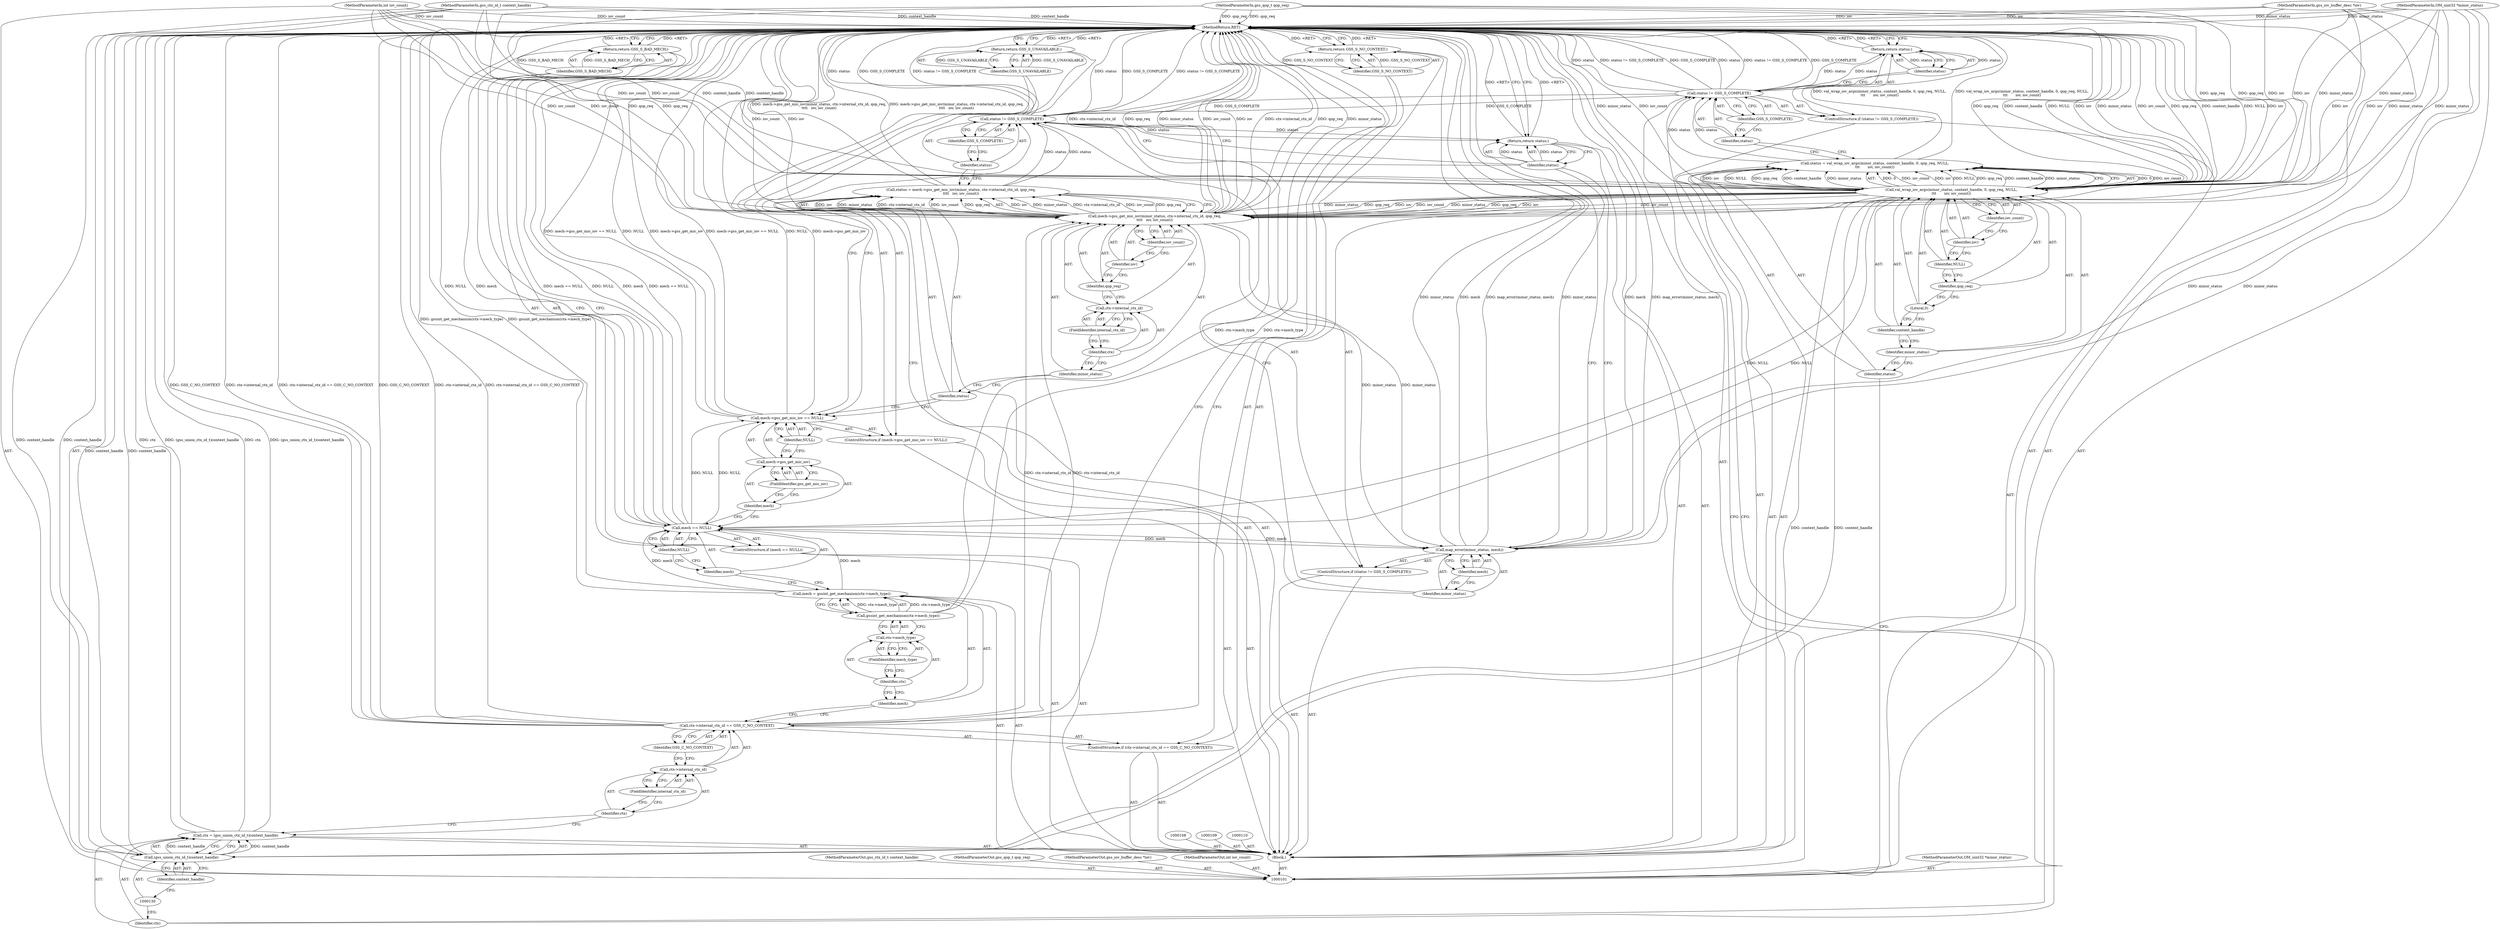 digraph "0_krb5_56f7b1bc95a2a3eeb420e069e7655fb181ade5cf_17" {
"1000179" [label="(MethodReturn,RET)"];
"1000102" [label="(MethodParameterIn,OM_uint32 *minor_status)"];
"1000243" [label="(MethodParameterOut,OM_uint32 *minor_status)"];
"1000103" [label="(MethodParameterIn,gss_ctx_id_t context_handle)"];
"1000244" [label="(MethodParameterOut,gss_ctx_id_t context_handle)"];
"1000124" [label="(Identifier,GSS_S_COMPLETE)"];
"1000121" [label="(ControlStructure,if (status != GSS_S_COMPLETE))"];
"1000122" [label="(Call,status != GSS_S_COMPLETE)"];
"1000123" [label="(Identifier,status)"];
"1000125" [label="(Return,return status;)"];
"1000126" [label="(Identifier,status)"];
"1000129" [label="(Call,(gss_union_ctx_id_t)context_handle)"];
"1000131" [label="(Identifier,context_handle)"];
"1000127" [label="(Call,ctx = (gss_union_ctx_id_t)context_handle)"];
"1000128" [label="(Identifier,ctx)"];
"1000136" [label="(FieldIdentifier,internal_ctx_id)"];
"1000137" [label="(Identifier,GSS_C_NO_CONTEXT)"];
"1000132" [label="(ControlStructure,if (ctx->internal_ctx_id == GSS_C_NO_CONTEXT))"];
"1000133" [label="(Call,ctx->internal_ctx_id == GSS_C_NO_CONTEXT)"];
"1000134" [label="(Call,ctx->internal_ctx_id)"];
"1000135" [label="(Identifier,ctx)"];
"1000138" [label="(Return,return GSS_S_NO_CONTEXT;)"];
"1000139" [label="(Identifier,GSS_S_NO_CONTEXT)"];
"1000142" [label="(Call,gssint_get_mechanism(ctx->mech_type))"];
"1000143" [label="(Call,ctx->mech_type)"];
"1000144" [label="(Identifier,ctx)"];
"1000145" [label="(FieldIdentifier,mech_type)"];
"1000140" [label="(Call,mech = gssint_get_mechanism(ctx->mech_type))"];
"1000141" [label="(Identifier,mech)"];
"1000149" [label="(Identifier,NULL)"];
"1000146" [label="(ControlStructure,if (mech == NULL))"];
"1000147" [label="(Call,mech == NULL)"];
"1000148" [label="(Identifier,mech)"];
"1000150" [label="(Return,return GSS_S_BAD_MECH;)"];
"1000151" [label="(Identifier,GSS_S_BAD_MECH)"];
"1000104" [label="(MethodParameterIn,gss_qop_t qop_req)"];
"1000245" [label="(MethodParameterOut,gss_qop_t qop_req)"];
"1000105" [label="(MethodParameterIn,gss_iov_buffer_desc *iov)"];
"1000246" [label="(MethodParameterOut,gss_iov_buffer_desc *iov)"];
"1000106" [label="(MethodParameterIn,int iov_count)"];
"1000247" [label="(MethodParameterOut,int iov_count)"];
"1000156" [label="(FieldIdentifier,gss_get_mic_iov)"];
"1000157" [label="(Identifier,NULL)"];
"1000152" [label="(ControlStructure,if (mech->gss_get_mic_iov == NULL))"];
"1000153" [label="(Call,mech->gss_get_mic_iov == NULL)"];
"1000154" [label="(Call,mech->gss_get_mic_iov)"];
"1000155" [label="(Identifier,mech)"];
"1000158" [label="(Return,return GSS_S_UNAVAILABLE;)"];
"1000159" [label="(Identifier,GSS_S_UNAVAILABLE)"];
"1000162" [label="(Call,mech->gss_get_mic_iov(minor_status, ctx->internal_ctx_id, qop_req,\n\t\t\t\t   iov, iov_count))"];
"1000163" [label="(Identifier,minor_status)"];
"1000160" [label="(Call,status = mech->gss_get_mic_iov(minor_status, ctx->internal_ctx_id, qop_req,\n\t\t\t\t   iov, iov_count))"];
"1000161" [label="(Identifier,status)"];
"1000164" [label="(Call,ctx->internal_ctx_id)"];
"1000165" [label="(Identifier,ctx)"];
"1000166" [label="(FieldIdentifier,internal_ctx_id)"];
"1000167" [label="(Identifier,qop_req)"];
"1000169" [label="(Identifier,iov_count)"];
"1000168" [label="(Identifier,iov)"];
"1000173" [label="(Identifier,GSS_S_COMPLETE)"];
"1000170" [label="(ControlStructure,if (status != GSS_S_COMPLETE))"];
"1000171" [label="(Call,status != GSS_S_COMPLETE)"];
"1000172" [label="(Identifier,status)"];
"1000174" [label="(Call,map_error(minor_status, mech))"];
"1000175" [label="(Identifier,minor_status)"];
"1000176" [label="(Identifier,mech)"];
"1000178" [label="(Identifier,status)"];
"1000177" [label="(Return,return status;)"];
"1000107" [label="(Block,)"];
"1000113" [label="(Call,val_wrap_iov_args(minor_status, context_handle, 0, qop_req, NULL,\n\t\t\t       iov, iov_count))"];
"1000114" [label="(Identifier,minor_status)"];
"1000111" [label="(Call,status = val_wrap_iov_args(minor_status, context_handle, 0, qop_req, NULL,\n\t\t\t       iov, iov_count))"];
"1000112" [label="(Identifier,status)"];
"1000115" [label="(Identifier,context_handle)"];
"1000116" [label="(Literal,0)"];
"1000117" [label="(Identifier,qop_req)"];
"1000118" [label="(Identifier,NULL)"];
"1000119" [label="(Identifier,iov)"];
"1000120" [label="(Identifier,iov_count)"];
"1000179" -> "1000101"  [label="AST: "];
"1000179" -> "1000125"  [label="CFG: "];
"1000179" -> "1000138"  [label="CFG: "];
"1000179" -> "1000150"  [label="CFG: "];
"1000179" -> "1000158"  [label="CFG: "];
"1000179" -> "1000177"  [label="CFG: "];
"1000125" -> "1000179"  [label="DDG: <RET>"];
"1000113" -> "1000179"  [label="DDG: qop_req"];
"1000113" -> "1000179"  [label="DDG: context_handle"];
"1000113" -> "1000179"  [label="DDG: NULL"];
"1000113" -> "1000179"  [label="DDG: iov"];
"1000113" -> "1000179"  [label="DDG: minor_status"];
"1000113" -> "1000179"  [label="DDG: iov_count"];
"1000162" -> "1000179"  [label="DDG: iov_count"];
"1000162" -> "1000179"  [label="DDG: iov"];
"1000162" -> "1000179"  [label="DDG: ctx->internal_ctx_id"];
"1000162" -> "1000179"  [label="DDG: qop_req"];
"1000162" -> "1000179"  [label="DDG: minor_status"];
"1000153" -> "1000179"  [label="DDG: NULL"];
"1000153" -> "1000179"  [label="DDG: mech->gss_get_mic_iov"];
"1000153" -> "1000179"  [label="DDG: mech->gss_get_mic_iov == NULL"];
"1000104" -> "1000179"  [label="DDG: qop_req"];
"1000105" -> "1000179"  [label="DDG: iov"];
"1000122" -> "1000179"  [label="DDG: status"];
"1000122" -> "1000179"  [label="DDG: status != GSS_S_COMPLETE"];
"1000122" -> "1000179"  [label="DDG: GSS_S_COMPLETE"];
"1000127" -> "1000179"  [label="DDG: ctx"];
"1000127" -> "1000179"  [label="DDG: (gss_union_ctx_id_t)context_handle"];
"1000171" -> "1000179"  [label="DDG: status"];
"1000171" -> "1000179"  [label="DDG: GSS_S_COMPLETE"];
"1000171" -> "1000179"  [label="DDG: status != GSS_S_COMPLETE"];
"1000140" -> "1000179"  [label="DDG: gssint_get_mechanism(ctx->mech_type)"];
"1000103" -> "1000179"  [label="DDG: context_handle"];
"1000133" -> "1000179"  [label="DDG: ctx->internal_ctx_id"];
"1000133" -> "1000179"  [label="DDG: ctx->internal_ctx_id == GSS_C_NO_CONTEXT"];
"1000133" -> "1000179"  [label="DDG: GSS_C_NO_CONTEXT"];
"1000147" -> "1000179"  [label="DDG: NULL"];
"1000147" -> "1000179"  [label="DDG: mech"];
"1000147" -> "1000179"  [label="DDG: mech == NULL"];
"1000174" -> "1000179"  [label="DDG: mech"];
"1000174" -> "1000179"  [label="DDG: map_error(minor_status, mech)"];
"1000174" -> "1000179"  [label="DDG: minor_status"];
"1000102" -> "1000179"  [label="DDG: minor_status"];
"1000111" -> "1000179"  [label="DDG: val_wrap_iov_args(minor_status, context_handle, 0, qop_req, NULL,\n\t\t\t       iov, iov_count)"];
"1000142" -> "1000179"  [label="DDG: ctx->mech_type"];
"1000160" -> "1000179"  [label="DDG: mech->gss_get_mic_iov(minor_status, ctx->internal_ctx_id, qop_req,\n\t\t\t\t   iov, iov_count)"];
"1000106" -> "1000179"  [label="DDG: iov_count"];
"1000129" -> "1000179"  [label="DDG: context_handle"];
"1000158" -> "1000179"  [label="DDG: <RET>"];
"1000138" -> "1000179"  [label="DDG: <RET>"];
"1000177" -> "1000179"  [label="DDG: <RET>"];
"1000150" -> "1000179"  [label="DDG: <RET>"];
"1000102" -> "1000101"  [label="AST: "];
"1000102" -> "1000179"  [label="DDG: minor_status"];
"1000102" -> "1000113"  [label="DDG: minor_status"];
"1000102" -> "1000162"  [label="DDG: minor_status"];
"1000102" -> "1000174"  [label="DDG: minor_status"];
"1000243" -> "1000101"  [label="AST: "];
"1000103" -> "1000101"  [label="AST: "];
"1000103" -> "1000179"  [label="DDG: context_handle"];
"1000103" -> "1000113"  [label="DDG: context_handle"];
"1000103" -> "1000129"  [label="DDG: context_handle"];
"1000244" -> "1000101"  [label="AST: "];
"1000124" -> "1000122"  [label="AST: "];
"1000124" -> "1000123"  [label="CFG: "];
"1000122" -> "1000124"  [label="CFG: "];
"1000121" -> "1000107"  [label="AST: "];
"1000122" -> "1000121"  [label="AST: "];
"1000125" -> "1000121"  [label="AST: "];
"1000122" -> "1000121"  [label="AST: "];
"1000122" -> "1000124"  [label="CFG: "];
"1000123" -> "1000122"  [label="AST: "];
"1000124" -> "1000122"  [label="AST: "];
"1000126" -> "1000122"  [label="CFG: "];
"1000128" -> "1000122"  [label="CFG: "];
"1000122" -> "1000179"  [label="DDG: status"];
"1000122" -> "1000179"  [label="DDG: status != GSS_S_COMPLETE"];
"1000122" -> "1000179"  [label="DDG: GSS_S_COMPLETE"];
"1000111" -> "1000122"  [label="DDG: status"];
"1000122" -> "1000125"  [label="DDG: status"];
"1000122" -> "1000171"  [label="DDG: GSS_S_COMPLETE"];
"1000123" -> "1000122"  [label="AST: "];
"1000123" -> "1000111"  [label="CFG: "];
"1000124" -> "1000123"  [label="CFG: "];
"1000125" -> "1000121"  [label="AST: "];
"1000125" -> "1000126"  [label="CFG: "];
"1000126" -> "1000125"  [label="AST: "];
"1000179" -> "1000125"  [label="CFG: "];
"1000125" -> "1000179"  [label="DDG: <RET>"];
"1000126" -> "1000125"  [label="DDG: status"];
"1000122" -> "1000125"  [label="DDG: status"];
"1000126" -> "1000125"  [label="AST: "];
"1000126" -> "1000122"  [label="CFG: "];
"1000125" -> "1000126"  [label="CFG: "];
"1000126" -> "1000125"  [label="DDG: status"];
"1000129" -> "1000127"  [label="AST: "];
"1000129" -> "1000131"  [label="CFG: "];
"1000130" -> "1000129"  [label="AST: "];
"1000131" -> "1000129"  [label="AST: "];
"1000127" -> "1000129"  [label="CFG: "];
"1000129" -> "1000179"  [label="DDG: context_handle"];
"1000129" -> "1000127"  [label="DDG: context_handle"];
"1000113" -> "1000129"  [label="DDG: context_handle"];
"1000103" -> "1000129"  [label="DDG: context_handle"];
"1000131" -> "1000129"  [label="AST: "];
"1000131" -> "1000130"  [label="CFG: "];
"1000129" -> "1000131"  [label="CFG: "];
"1000127" -> "1000107"  [label="AST: "];
"1000127" -> "1000129"  [label="CFG: "];
"1000128" -> "1000127"  [label="AST: "];
"1000129" -> "1000127"  [label="AST: "];
"1000135" -> "1000127"  [label="CFG: "];
"1000127" -> "1000179"  [label="DDG: ctx"];
"1000127" -> "1000179"  [label="DDG: (gss_union_ctx_id_t)context_handle"];
"1000129" -> "1000127"  [label="DDG: context_handle"];
"1000128" -> "1000127"  [label="AST: "];
"1000128" -> "1000122"  [label="CFG: "];
"1000130" -> "1000128"  [label="CFG: "];
"1000136" -> "1000134"  [label="AST: "];
"1000136" -> "1000135"  [label="CFG: "];
"1000134" -> "1000136"  [label="CFG: "];
"1000137" -> "1000133"  [label="AST: "];
"1000137" -> "1000134"  [label="CFG: "];
"1000133" -> "1000137"  [label="CFG: "];
"1000132" -> "1000107"  [label="AST: "];
"1000133" -> "1000132"  [label="AST: "];
"1000138" -> "1000132"  [label="AST: "];
"1000133" -> "1000132"  [label="AST: "];
"1000133" -> "1000137"  [label="CFG: "];
"1000134" -> "1000133"  [label="AST: "];
"1000137" -> "1000133"  [label="AST: "];
"1000139" -> "1000133"  [label="CFG: "];
"1000141" -> "1000133"  [label="CFG: "];
"1000133" -> "1000179"  [label="DDG: ctx->internal_ctx_id"];
"1000133" -> "1000179"  [label="DDG: ctx->internal_ctx_id == GSS_C_NO_CONTEXT"];
"1000133" -> "1000179"  [label="DDG: GSS_C_NO_CONTEXT"];
"1000133" -> "1000162"  [label="DDG: ctx->internal_ctx_id"];
"1000134" -> "1000133"  [label="AST: "];
"1000134" -> "1000136"  [label="CFG: "];
"1000135" -> "1000134"  [label="AST: "];
"1000136" -> "1000134"  [label="AST: "];
"1000137" -> "1000134"  [label="CFG: "];
"1000135" -> "1000134"  [label="AST: "];
"1000135" -> "1000127"  [label="CFG: "];
"1000136" -> "1000135"  [label="CFG: "];
"1000138" -> "1000132"  [label="AST: "];
"1000138" -> "1000139"  [label="CFG: "];
"1000139" -> "1000138"  [label="AST: "];
"1000179" -> "1000138"  [label="CFG: "];
"1000138" -> "1000179"  [label="DDG: <RET>"];
"1000139" -> "1000138"  [label="DDG: GSS_S_NO_CONTEXT"];
"1000139" -> "1000138"  [label="AST: "];
"1000139" -> "1000133"  [label="CFG: "];
"1000138" -> "1000139"  [label="CFG: "];
"1000139" -> "1000138"  [label="DDG: GSS_S_NO_CONTEXT"];
"1000142" -> "1000140"  [label="AST: "];
"1000142" -> "1000143"  [label="CFG: "];
"1000143" -> "1000142"  [label="AST: "];
"1000140" -> "1000142"  [label="CFG: "];
"1000142" -> "1000179"  [label="DDG: ctx->mech_type"];
"1000142" -> "1000140"  [label="DDG: ctx->mech_type"];
"1000143" -> "1000142"  [label="AST: "];
"1000143" -> "1000145"  [label="CFG: "];
"1000144" -> "1000143"  [label="AST: "];
"1000145" -> "1000143"  [label="AST: "];
"1000142" -> "1000143"  [label="CFG: "];
"1000144" -> "1000143"  [label="AST: "];
"1000144" -> "1000141"  [label="CFG: "];
"1000145" -> "1000144"  [label="CFG: "];
"1000145" -> "1000143"  [label="AST: "];
"1000145" -> "1000144"  [label="CFG: "];
"1000143" -> "1000145"  [label="CFG: "];
"1000140" -> "1000107"  [label="AST: "];
"1000140" -> "1000142"  [label="CFG: "];
"1000141" -> "1000140"  [label="AST: "];
"1000142" -> "1000140"  [label="AST: "];
"1000148" -> "1000140"  [label="CFG: "];
"1000140" -> "1000179"  [label="DDG: gssint_get_mechanism(ctx->mech_type)"];
"1000142" -> "1000140"  [label="DDG: ctx->mech_type"];
"1000140" -> "1000147"  [label="DDG: mech"];
"1000141" -> "1000140"  [label="AST: "];
"1000141" -> "1000133"  [label="CFG: "];
"1000144" -> "1000141"  [label="CFG: "];
"1000149" -> "1000147"  [label="AST: "];
"1000149" -> "1000148"  [label="CFG: "];
"1000147" -> "1000149"  [label="CFG: "];
"1000146" -> "1000107"  [label="AST: "];
"1000147" -> "1000146"  [label="AST: "];
"1000150" -> "1000146"  [label="AST: "];
"1000147" -> "1000146"  [label="AST: "];
"1000147" -> "1000149"  [label="CFG: "];
"1000148" -> "1000147"  [label="AST: "];
"1000149" -> "1000147"  [label="AST: "];
"1000151" -> "1000147"  [label="CFG: "];
"1000155" -> "1000147"  [label="CFG: "];
"1000147" -> "1000179"  [label="DDG: NULL"];
"1000147" -> "1000179"  [label="DDG: mech"];
"1000147" -> "1000179"  [label="DDG: mech == NULL"];
"1000140" -> "1000147"  [label="DDG: mech"];
"1000113" -> "1000147"  [label="DDG: NULL"];
"1000147" -> "1000153"  [label="DDG: NULL"];
"1000147" -> "1000174"  [label="DDG: mech"];
"1000148" -> "1000147"  [label="AST: "];
"1000148" -> "1000140"  [label="CFG: "];
"1000149" -> "1000148"  [label="CFG: "];
"1000150" -> "1000146"  [label="AST: "];
"1000150" -> "1000151"  [label="CFG: "];
"1000151" -> "1000150"  [label="AST: "];
"1000179" -> "1000150"  [label="CFG: "];
"1000150" -> "1000179"  [label="DDG: <RET>"];
"1000151" -> "1000150"  [label="DDG: GSS_S_BAD_MECH"];
"1000151" -> "1000150"  [label="AST: "];
"1000151" -> "1000147"  [label="CFG: "];
"1000150" -> "1000151"  [label="CFG: "];
"1000151" -> "1000150"  [label="DDG: GSS_S_BAD_MECH"];
"1000104" -> "1000101"  [label="AST: "];
"1000104" -> "1000179"  [label="DDG: qop_req"];
"1000104" -> "1000113"  [label="DDG: qop_req"];
"1000104" -> "1000162"  [label="DDG: qop_req"];
"1000245" -> "1000101"  [label="AST: "];
"1000105" -> "1000101"  [label="AST: "];
"1000105" -> "1000179"  [label="DDG: iov"];
"1000105" -> "1000113"  [label="DDG: iov"];
"1000105" -> "1000162"  [label="DDG: iov"];
"1000246" -> "1000101"  [label="AST: "];
"1000106" -> "1000101"  [label="AST: "];
"1000106" -> "1000179"  [label="DDG: iov_count"];
"1000106" -> "1000113"  [label="DDG: iov_count"];
"1000106" -> "1000162"  [label="DDG: iov_count"];
"1000247" -> "1000101"  [label="AST: "];
"1000156" -> "1000154"  [label="AST: "];
"1000156" -> "1000155"  [label="CFG: "];
"1000154" -> "1000156"  [label="CFG: "];
"1000157" -> "1000153"  [label="AST: "];
"1000157" -> "1000154"  [label="CFG: "];
"1000153" -> "1000157"  [label="CFG: "];
"1000152" -> "1000107"  [label="AST: "];
"1000153" -> "1000152"  [label="AST: "];
"1000158" -> "1000152"  [label="AST: "];
"1000153" -> "1000152"  [label="AST: "];
"1000153" -> "1000157"  [label="CFG: "];
"1000154" -> "1000153"  [label="AST: "];
"1000157" -> "1000153"  [label="AST: "];
"1000159" -> "1000153"  [label="CFG: "];
"1000161" -> "1000153"  [label="CFG: "];
"1000153" -> "1000179"  [label="DDG: NULL"];
"1000153" -> "1000179"  [label="DDG: mech->gss_get_mic_iov"];
"1000153" -> "1000179"  [label="DDG: mech->gss_get_mic_iov == NULL"];
"1000147" -> "1000153"  [label="DDG: NULL"];
"1000154" -> "1000153"  [label="AST: "];
"1000154" -> "1000156"  [label="CFG: "];
"1000155" -> "1000154"  [label="AST: "];
"1000156" -> "1000154"  [label="AST: "];
"1000157" -> "1000154"  [label="CFG: "];
"1000155" -> "1000154"  [label="AST: "];
"1000155" -> "1000147"  [label="CFG: "];
"1000156" -> "1000155"  [label="CFG: "];
"1000158" -> "1000152"  [label="AST: "];
"1000158" -> "1000159"  [label="CFG: "];
"1000159" -> "1000158"  [label="AST: "];
"1000179" -> "1000158"  [label="CFG: "];
"1000158" -> "1000179"  [label="DDG: <RET>"];
"1000159" -> "1000158"  [label="DDG: GSS_S_UNAVAILABLE"];
"1000159" -> "1000158"  [label="AST: "];
"1000159" -> "1000153"  [label="CFG: "];
"1000158" -> "1000159"  [label="CFG: "];
"1000159" -> "1000158"  [label="DDG: GSS_S_UNAVAILABLE"];
"1000162" -> "1000160"  [label="AST: "];
"1000162" -> "1000169"  [label="CFG: "];
"1000163" -> "1000162"  [label="AST: "];
"1000164" -> "1000162"  [label="AST: "];
"1000167" -> "1000162"  [label="AST: "];
"1000168" -> "1000162"  [label="AST: "];
"1000169" -> "1000162"  [label="AST: "];
"1000160" -> "1000162"  [label="CFG: "];
"1000162" -> "1000179"  [label="DDG: iov_count"];
"1000162" -> "1000179"  [label="DDG: iov"];
"1000162" -> "1000179"  [label="DDG: ctx->internal_ctx_id"];
"1000162" -> "1000179"  [label="DDG: qop_req"];
"1000162" -> "1000179"  [label="DDG: minor_status"];
"1000162" -> "1000160"  [label="DDG: iov"];
"1000162" -> "1000160"  [label="DDG: minor_status"];
"1000162" -> "1000160"  [label="DDG: ctx->internal_ctx_id"];
"1000162" -> "1000160"  [label="DDG: iov_count"];
"1000162" -> "1000160"  [label="DDG: qop_req"];
"1000113" -> "1000162"  [label="DDG: minor_status"];
"1000113" -> "1000162"  [label="DDG: qop_req"];
"1000113" -> "1000162"  [label="DDG: iov"];
"1000113" -> "1000162"  [label="DDG: iov_count"];
"1000102" -> "1000162"  [label="DDG: minor_status"];
"1000133" -> "1000162"  [label="DDG: ctx->internal_ctx_id"];
"1000104" -> "1000162"  [label="DDG: qop_req"];
"1000105" -> "1000162"  [label="DDG: iov"];
"1000106" -> "1000162"  [label="DDG: iov_count"];
"1000162" -> "1000174"  [label="DDG: minor_status"];
"1000163" -> "1000162"  [label="AST: "];
"1000163" -> "1000161"  [label="CFG: "];
"1000165" -> "1000163"  [label="CFG: "];
"1000160" -> "1000107"  [label="AST: "];
"1000160" -> "1000162"  [label="CFG: "];
"1000161" -> "1000160"  [label="AST: "];
"1000162" -> "1000160"  [label="AST: "];
"1000172" -> "1000160"  [label="CFG: "];
"1000160" -> "1000179"  [label="DDG: mech->gss_get_mic_iov(minor_status, ctx->internal_ctx_id, qop_req,\n\t\t\t\t   iov, iov_count)"];
"1000162" -> "1000160"  [label="DDG: iov"];
"1000162" -> "1000160"  [label="DDG: minor_status"];
"1000162" -> "1000160"  [label="DDG: ctx->internal_ctx_id"];
"1000162" -> "1000160"  [label="DDG: iov_count"];
"1000162" -> "1000160"  [label="DDG: qop_req"];
"1000160" -> "1000171"  [label="DDG: status"];
"1000161" -> "1000160"  [label="AST: "];
"1000161" -> "1000153"  [label="CFG: "];
"1000163" -> "1000161"  [label="CFG: "];
"1000164" -> "1000162"  [label="AST: "];
"1000164" -> "1000166"  [label="CFG: "];
"1000165" -> "1000164"  [label="AST: "];
"1000166" -> "1000164"  [label="AST: "];
"1000167" -> "1000164"  [label="CFG: "];
"1000165" -> "1000164"  [label="AST: "];
"1000165" -> "1000163"  [label="CFG: "];
"1000166" -> "1000165"  [label="CFG: "];
"1000166" -> "1000164"  [label="AST: "];
"1000166" -> "1000165"  [label="CFG: "];
"1000164" -> "1000166"  [label="CFG: "];
"1000167" -> "1000162"  [label="AST: "];
"1000167" -> "1000164"  [label="CFG: "];
"1000168" -> "1000167"  [label="CFG: "];
"1000169" -> "1000162"  [label="AST: "];
"1000169" -> "1000168"  [label="CFG: "];
"1000162" -> "1000169"  [label="CFG: "];
"1000168" -> "1000162"  [label="AST: "];
"1000168" -> "1000167"  [label="CFG: "];
"1000169" -> "1000168"  [label="CFG: "];
"1000173" -> "1000171"  [label="AST: "];
"1000173" -> "1000172"  [label="CFG: "];
"1000171" -> "1000173"  [label="CFG: "];
"1000170" -> "1000107"  [label="AST: "];
"1000171" -> "1000170"  [label="AST: "];
"1000174" -> "1000170"  [label="AST: "];
"1000171" -> "1000170"  [label="AST: "];
"1000171" -> "1000173"  [label="CFG: "];
"1000172" -> "1000171"  [label="AST: "];
"1000173" -> "1000171"  [label="AST: "];
"1000175" -> "1000171"  [label="CFG: "];
"1000178" -> "1000171"  [label="CFG: "];
"1000171" -> "1000179"  [label="DDG: status"];
"1000171" -> "1000179"  [label="DDG: GSS_S_COMPLETE"];
"1000171" -> "1000179"  [label="DDG: status != GSS_S_COMPLETE"];
"1000160" -> "1000171"  [label="DDG: status"];
"1000122" -> "1000171"  [label="DDG: GSS_S_COMPLETE"];
"1000171" -> "1000177"  [label="DDG: status"];
"1000172" -> "1000171"  [label="AST: "];
"1000172" -> "1000160"  [label="CFG: "];
"1000173" -> "1000172"  [label="CFG: "];
"1000174" -> "1000170"  [label="AST: "];
"1000174" -> "1000176"  [label="CFG: "];
"1000175" -> "1000174"  [label="AST: "];
"1000176" -> "1000174"  [label="AST: "];
"1000178" -> "1000174"  [label="CFG: "];
"1000174" -> "1000179"  [label="DDG: mech"];
"1000174" -> "1000179"  [label="DDG: map_error(minor_status, mech)"];
"1000174" -> "1000179"  [label="DDG: minor_status"];
"1000162" -> "1000174"  [label="DDG: minor_status"];
"1000102" -> "1000174"  [label="DDG: minor_status"];
"1000147" -> "1000174"  [label="DDG: mech"];
"1000175" -> "1000174"  [label="AST: "];
"1000175" -> "1000171"  [label="CFG: "];
"1000176" -> "1000175"  [label="CFG: "];
"1000176" -> "1000174"  [label="AST: "];
"1000176" -> "1000175"  [label="CFG: "];
"1000174" -> "1000176"  [label="CFG: "];
"1000178" -> "1000177"  [label="AST: "];
"1000178" -> "1000174"  [label="CFG: "];
"1000178" -> "1000171"  [label="CFG: "];
"1000177" -> "1000178"  [label="CFG: "];
"1000178" -> "1000177"  [label="DDG: status"];
"1000177" -> "1000107"  [label="AST: "];
"1000177" -> "1000178"  [label="CFG: "];
"1000178" -> "1000177"  [label="AST: "];
"1000179" -> "1000177"  [label="CFG: "];
"1000177" -> "1000179"  [label="DDG: <RET>"];
"1000178" -> "1000177"  [label="DDG: status"];
"1000171" -> "1000177"  [label="DDG: status"];
"1000107" -> "1000101"  [label="AST: "];
"1000108" -> "1000107"  [label="AST: "];
"1000109" -> "1000107"  [label="AST: "];
"1000110" -> "1000107"  [label="AST: "];
"1000111" -> "1000107"  [label="AST: "];
"1000121" -> "1000107"  [label="AST: "];
"1000127" -> "1000107"  [label="AST: "];
"1000132" -> "1000107"  [label="AST: "];
"1000140" -> "1000107"  [label="AST: "];
"1000146" -> "1000107"  [label="AST: "];
"1000152" -> "1000107"  [label="AST: "];
"1000160" -> "1000107"  [label="AST: "];
"1000170" -> "1000107"  [label="AST: "];
"1000177" -> "1000107"  [label="AST: "];
"1000113" -> "1000111"  [label="AST: "];
"1000113" -> "1000120"  [label="CFG: "];
"1000114" -> "1000113"  [label="AST: "];
"1000115" -> "1000113"  [label="AST: "];
"1000116" -> "1000113"  [label="AST: "];
"1000117" -> "1000113"  [label="AST: "];
"1000118" -> "1000113"  [label="AST: "];
"1000119" -> "1000113"  [label="AST: "];
"1000120" -> "1000113"  [label="AST: "];
"1000111" -> "1000113"  [label="CFG: "];
"1000113" -> "1000179"  [label="DDG: qop_req"];
"1000113" -> "1000179"  [label="DDG: context_handle"];
"1000113" -> "1000179"  [label="DDG: NULL"];
"1000113" -> "1000179"  [label="DDG: iov"];
"1000113" -> "1000179"  [label="DDG: minor_status"];
"1000113" -> "1000179"  [label="DDG: iov_count"];
"1000113" -> "1000111"  [label="DDG: 0"];
"1000113" -> "1000111"  [label="DDG: iov_count"];
"1000113" -> "1000111"  [label="DDG: iov"];
"1000113" -> "1000111"  [label="DDG: NULL"];
"1000113" -> "1000111"  [label="DDG: qop_req"];
"1000113" -> "1000111"  [label="DDG: context_handle"];
"1000113" -> "1000111"  [label="DDG: minor_status"];
"1000102" -> "1000113"  [label="DDG: minor_status"];
"1000103" -> "1000113"  [label="DDG: context_handle"];
"1000104" -> "1000113"  [label="DDG: qop_req"];
"1000105" -> "1000113"  [label="DDG: iov"];
"1000106" -> "1000113"  [label="DDG: iov_count"];
"1000113" -> "1000129"  [label="DDG: context_handle"];
"1000113" -> "1000147"  [label="DDG: NULL"];
"1000113" -> "1000162"  [label="DDG: minor_status"];
"1000113" -> "1000162"  [label="DDG: qop_req"];
"1000113" -> "1000162"  [label="DDG: iov"];
"1000113" -> "1000162"  [label="DDG: iov_count"];
"1000114" -> "1000113"  [label="AST: "];
"1000114" -> "1000112"  [label="CFG: "];
"1000115" -> "1000114"  [label="CFG: "];
"1000111" -> "1000107"  [label="AST: "];
"1000111" -> "1000113"  [label="CFG: "];
"1000112" -> "1000111"  [label="AST: "];
"1000113" -> "1000111"  [label="AST: "];
"1000123" -> "1000111"  [label="CFG: "];
"1000111" -> "1000179"  [label="DDG: val_wrap_iov_args(minor_status, context_handle, 0, qop_req, NULL,\n\t\t\t       iov, iov_count)"];
"1000113" -> "1000111"  [label="DDG: 0"];
"1000113" -> "1000111"  [label="DDG: iov_count"];
"1000113" -> "1000111"  [label="DDG: iov"];
"1000113" -> "1000111"  [label="DDG: NULL"];
"1000113" -> "1000111"  [label="DDG: qop_req"];
"1000113" -> "1000111"  [label="DDG: context_handle"];
"1000113" -> "1000111"  [label="DDG: minor_status"];
"1000111" -> "1000122"  [label="DDG: status"];
"1000112" -> "1000111"  [label="AST: "];
"1000112" -> "1000101"  [label="CFG: "];
"1000114" -> "1000112"  [label="CFG: "];
"1000115" -> "1000113"  [label="AST: "];
"1000115" -> "1000114"  [label="CFG: "];
"1000116" -> "1000115"  [label="CFG: "];
"1000116" -> "1000113"  [label="AST: "];
"1000116" -> "1000115"  [label="CFG: "];
"1000117" -> "1000116"  [label="CFG: "];
"1000117" -> "1000113"  [label="AST: "];
"1000117" -> "1000116"  [label="CFG: "];
"1000118" -> "1000117"  [label="CFG: "];
"1000118" -> "1000113"  [label="AST: "];
"1000118" -> "1000117"  [label="CFG: "];
"1000119" -> "1000118"  [label="CFG: "];
"1000119" -> "1000113"  [label="AST: "];
"1000119" -> "1000118"  [label="CFG: "];
"1000120" -> "1000119"  [label="CFG: "];
"1000120" -> "1000113"  [label="AST: "];
"1000120" -> "1000119"  [label="CFG: "];
"1000113" -> "1000120"  [label="CFG: "];
}
